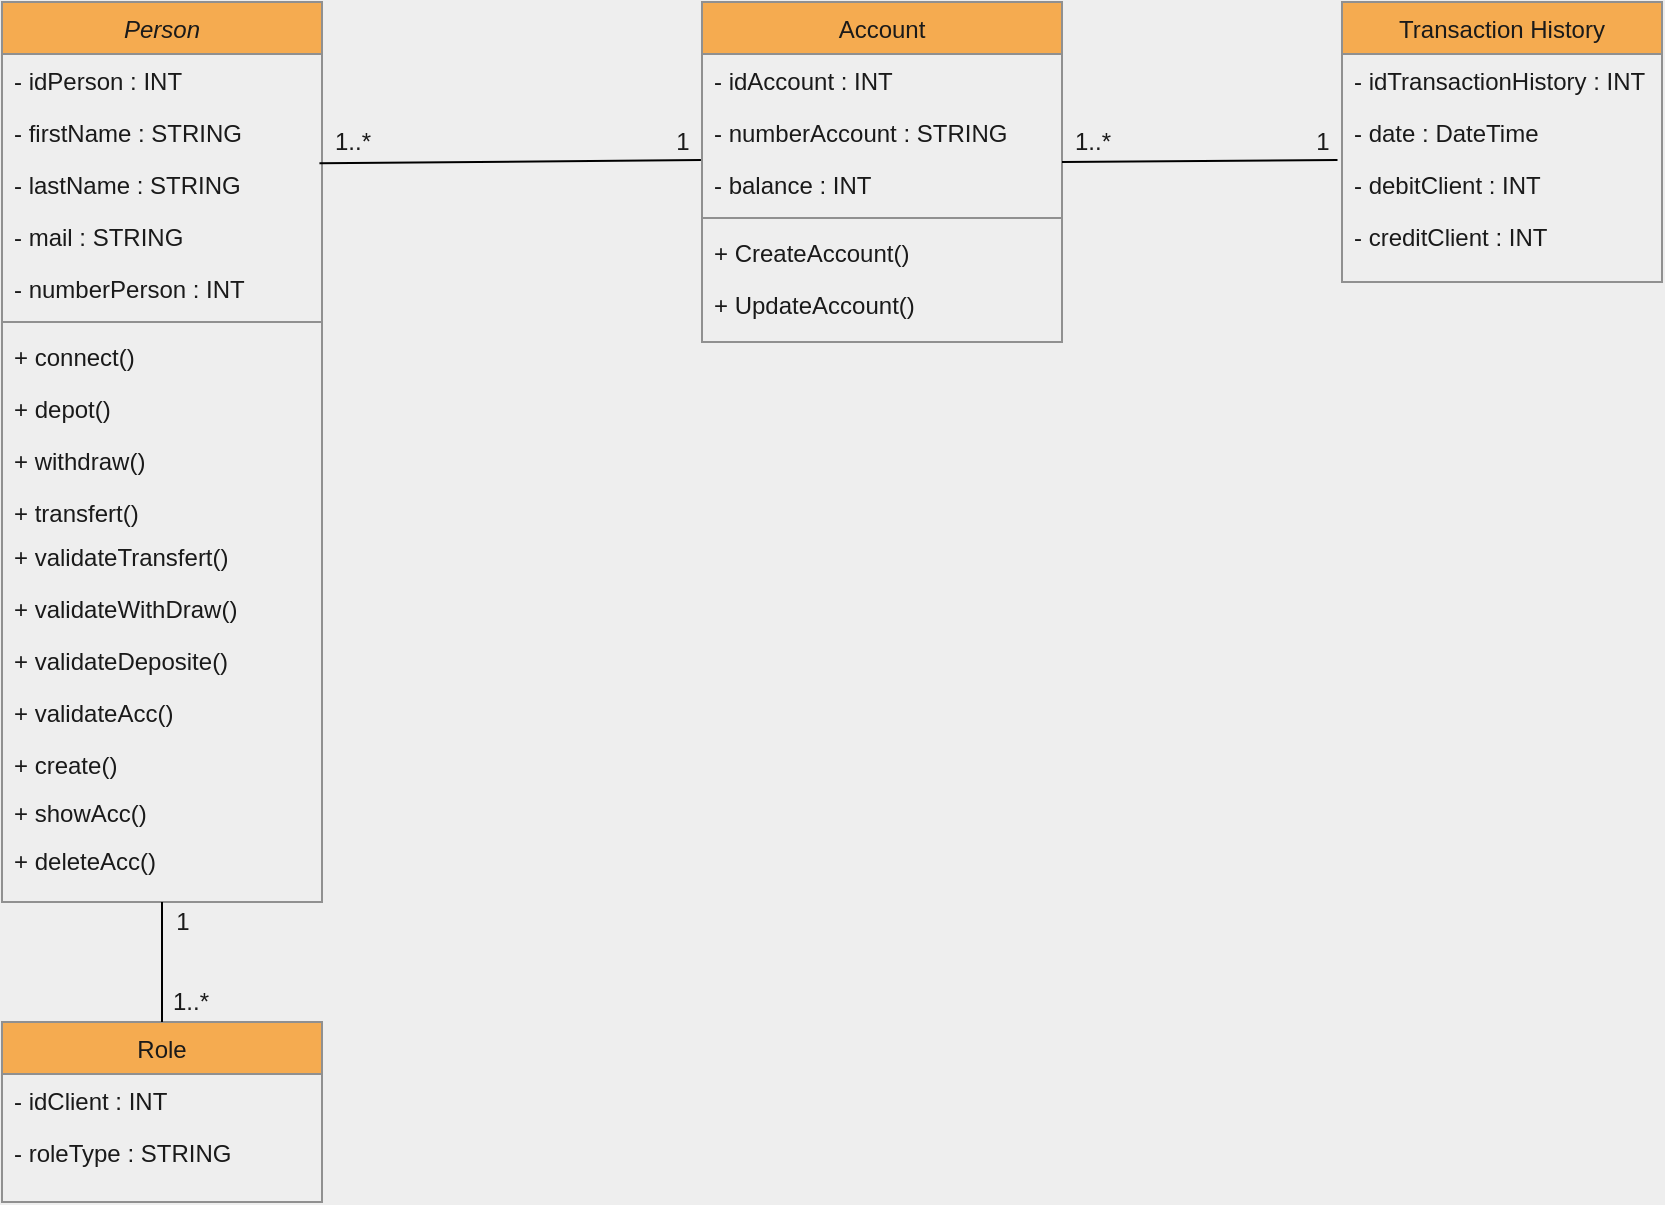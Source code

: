<mxfile version="16.5.1" type="device"><diagram id="C5RBs43oDa-KdzZeNtuy" name="Page-1"><mxGraphModel dx="2102" dy="2992" grid="1" gridSize="10" guides="1" tooltips="1" connect="1" arrows="1" fold="1" page="1" pageScale="1" pageWidth="1169" pageHeight="1654" background="#EEEEEE" math="0" shadow="0"><root><mxCell id="WIyWlLk6GJQsqaUBKTNV-0"/><mxCell id="WIyWlLk6GJQsqaUBKTNV-1" parent="WIyWlLk6GJQsqaUBKTNV-0"/><mxCell id="zkfFHV4jXpPFQw0GAbJ--0" value="Person" style="swimlane;fontStyle=2;align=center;verticalAlign=top;childLayout=stackLayout;horizontal=1;startSize=26;horizontalStack=0;resizeParent=1;resizeLast=0;collapsible=1;marginBottom=0;rounded=0;shadow=0;strokeWidth=1;fillColor=#F5AB50;strokeColor=#909090;fontColor=#1A1A1A;" parent="WIyWlLk6GJQsqaUBKTNV-1" vertex="1"><mxGeometry x="80" y="-1610" width="160" height="450" as="geometry"><mxRectangle x="230" y="140" width="160" height="26" as="alternateBounds"/></mxGeometry></mxCell><mxCell id="zkfFHV4jXpPFQw0GAbJ--1" value="- idPerson : INT" style="text;align=left;verticalAlign=top;spacingLeft=4;spacingRight=4;overflow=hidden;rotatable=0;points=[[0,0.5],[1,0.5]];portConstraint=eastwest;fontColor=#1A1A1A;rounded=0;" parent="zkfFHV4jXpPFQw0GAbJ--0" vertex="1"><mxGeometry y="26" width="160" height="26" as="geometry"/></mxCell><mxCell id="zkfFHV4jXpPFQw0GAbJ--3" value="- firstName : STRING" style="text;align=left;verticalAlign=top;spacingLeft=4;spacingRight=4;overflow=hidden;rotatable=0;points=[[0,0.5],[1,0.5]];portConstraint=eastwest;rounded=0;shadow=0;html=0;fontColor=#1A1A1A;" parent="zkfFHV4jXpPFQw0GAbJ--0" vertex="1"><mxGeometry y="52" width="160" height="26" as="geometry"/></mxCell><mxCell id="lrWCfpLzN6qFF1gMkHq5-1" value="- lastName : STRING" style="text;align=left;verticalAlign=top;spacingLeft=4;spacingRight=4;overflow=hidden;rotatable=0;points=[[0,0.5],[1,0.5]];portConstraint=eastwest;rounded=0;shadow=0;html=0;fontColor=#1A1A1A;" vertex="1" parent="zkfFHV4jXpPFQw0GAbJ--0"><mxGeometry y="78" width="160" height="26" as="geometry"/></mxCell><mxCell id="lrWCfpLzN6qFF1gMkHq5-2" value="- mail : STRING" style="text;align=left;verticalAlign=top;spacingLeft=4;spacingRight=4;overflow=hidden;rotatable=0;points=[[0,0.5],[1,0.5]];portConstraint=eastwest;rounded=0;shadow=0;html=0;fontColor=#1A1A1A;" vertex="1" parent="zkfFHV4jXpPFQw0GAbJ--0"><mxGeometry y="104" width="160" height="26" as="geometry"/></mxCell><mxCell id="lrWCfpLzN6qFF1gMkHq5-3" value="- numberPerson : INT" style="text;align=left;verticalAlign=top;spacingLeft=4;spacingRight=4;overflow=hidden;rotatable=0;points=[[0,0.5],[1,0.5]];portConstraint=eastwest;rounded=0;shadow=0;html=0;fontColor=#1A1A1A;" vertex="1" parent="zkfFHV4jXpPFQw0GAbJ--0"><mxGeometry y="130" width="160" height="26" as="geometry"/></mxCell><mxCell id="zkfFHV4jXpPFQw0GAbJ--4" value="" style="line;html=1;strokeWidth=1;align=left;verticalAlign=middle;spacingTop=-1;spacingLeft=3;spacingRight=3;rotatable=0;labelPosition=right;points=[];portConstraint=eastwest;fillColor=#F5AB50;strokeColor=#909090;fontColor=#1A1A1A;rounded=0;labelBackgroundColor=#EEEEEE;" parent="zkfFHV4jXpPFQw0GAbJ--0" vertex="1"><mxGeometry y="156" width="160" height="8" as="geometry"/></mxCell><mxCell id="zkfFHV4jXpPFQw0GAbJ--10" value="+ connect()&#10;" style="text;align=left;verticalAlign=top;spacingLeft=4;spacingRight=4;overflow=hidden;rotatable=0;points=[[0,0.5],[1,0.5]];portConstraint=eastwest;fontStyle=0;fontColor=#1A1A1A;rounded=0;" parent="zkfFHV4jXpPFQw0GAbJ--0" vertex="1"><mxGeometry y="164" width="160" height="26" as="geometry"/></mxCell><mxCell id="zkfFHV4jXpPFQw0GAbJ--11" value="+ depot()" style="text;align=left;verticalAlign=top;spacingLeft=4;spacingRight=4;overflow=hidden;rotatable=0;points=[[0,0.5],[1,0.5]];portConstraint=eastwest;fontColor=#1A1A1A;rounded=0;" parent="zkfFHV4jXpPFQw0GAbJ--0" vertex="1"><mxGeometry y="190" width="160" height="26" as="geometry"/></mxCell><mxCell id="2VB03rCqvwKUyMIHbLr8-16" value="+ withdraw()" style="text;align=left;verticalAlign=top;spacingLeft=4;spacingRight=4;overflow=hidden;rotatable=0;points=[[0,0.5],[1,0.5]];portConstraint=eastwest;fontColor=#1A1A1A;rounded=0;" parent="zkfFHV4jXpPFQw0GAbJ--0" vertex="1"><mxGeometry y="216" width="160" height="26" as="geometry"/></mxCell><mxCell id="2VB03rCqvwKUyMIHbLr8-17" value="+ transfert()" style="text;align=left;verticalAlign=top;spacingLeft=4;spacingRight=4;overflow=hidden;rotatable=0;points=[[0,0.5],[1,0.5]];portConstraint=eastwest;fontColor=#1A1A1A;rounded=0;" parent="zkfFHV4jXpPFQw0GAbJ--0" vertex="1"><mxGeometry y="242" width="160" height="22" as="geometry"/></mxCell><mxCell id="2VB03rCqvwKUyMIHbLr8-23" value="+ validateTransfert()&#10;" style="text;align=left;verticalAlign=top;spacingLeft=4;spacingRight=4;overflow=hidden;rotatable=0;points=[[0,0.5],[1,0.5]];portConstraint=eastwest;fontStyle=0;fontColor=#1A1A1A;rounded=0;" parent="zkfFHV4jXpPFQw0GAbJ--0" vertex="1"><mxGeometry y="264" width="160" height="26" as="geometry"/></mxCell><mxCell id="2VB03rCqvwKUyMIHbLr8-22" value="+ validateWithDraw()&#10;" style="text;align=left;verticalAlign=top;spacingLeft=4;spacingRight=4;overflow=hidden;rotatable=0;points=[[0,0.5],[1,0.5]];portConstraint=eastwest;fontStyle=0;fontColor=#1A1A1A;rounded=0;" parent="zkfFHV4jXpPFQw0GAbJ--0" vertex="1"><mxGeometry y="290" width="160" height="26" as="geometry"/></mxCell><mxCell id="2VB03rCqvwKUyMIHbLr8-21" value="+ validateDeposite()&#10;" style="text;align=left;verticalAlign=top;spacingLeft=4;spacingRight=4;overflow=hidden;rotatable=0;points=[[0,0.5],[1,0.5]];portConstraint=eastwest;fontStyle=0;fontColor=#1A1A1A;rounded=0;" parent="zkfFHV4jXpPFQw0GAbJ--0" vertex="1"><mxGeometry y="316" width="160" height="26" as="geometry"/></mxCell><mxCell id="2VB03rCqvwKUyMIHbLr8-20" value="+ validateAcc()&#10;" style="text;align=left;verticalAlign=top;spacingLeft=4;spacingRight=4;overflow=hidden;rotatable=0;points=[[0,0.5],[1,0.5]];portConstraint=eastwest;fontStyle=0;fontColor=#1A1A1A;rounded=0;" parent="zkfFHV4jXpPFQw0GAbJ--0" vertex="1"><mxGeometry y="342" width="160" height="26" as="geometry"/></mxCell><mxCell id="zkfFHV4jXpPFQw0GAbJ--5" value="+ create()" style="text;align=left;verticalAlign=top;spacingLeft=4;spacingRight=4;overflow=hidden;rotatable=0;points=[[0,0.5],[1,0.5]];portConstraint=eastwest;fontColor=#1A1A1A;rounded=0;" parent="zkfFHV4jXpPFQw0GAbJ--0" vertex="1"><mxGeometry y="368" width="160" height="24" as="geometry"/></mxCell><mxCell id="2VB03rCqvwKUyMIHbLr8-1" value="+ showAcc()" style="text;align=left;verticalAlign=top;spacingLeft=4;spacingRight=4;overflow=hidden;rotatable=0;points=[[0,0.5],[1,0.5]];portConstraint=eastwest;fontColor=#1A1A1A;rounded=0;" parent="zkfFHV4jXpPFQw0GAbJ--0" vertex="1"><mxGeometry y="392" width="160" height="24" as="geometry"/></mxCell><mxCell id="2VB03rCqvwKUyMIHbLr8-2" value="+ deleteAcc()" style="text;align=left;verticalAlign=top;spacingLeft=4;spacingRight=4;overflow=hidden;rotatable=0;points=[[0,0.5],[1,0.5]];portConstraint=eastwest;fontColor=#1A1A1A;rounded=0;" parent="zkfFHV4jXpPFQw0GAbJ--0" vertex="1"><mxGeometry y="416" width="160" height="24" as="geometry"/></mxCell><mxCell id="zkfFHV4jXpPFQw0GAbJ--6" value="Role" style="swimlane;fontStyle=0;align=center;verticalAlign=top;childLayout=stackLayout;horizontal=1;startSize=26;horizontalStack=0;resizeParent=1;resizeLast=0;collapsible=1;marginBottom=0;rounded=0;shadow=0;strokeWidth=1;fillColor=#F5AB50;strokeColor=#909090;fontColor=#1A1A1A;" parent="WIyWlLk6GJQsqaUBKTNV-1" vertex="1"><mxGeometry x="80" y="-1100" width="160" height="90" as="geometry"><mxRectangle x="120" y="360" width="160" height="26" as="alternateBounds"/></mxGeometry></mxCell><mxCell id="zkfFHV4jXpPFQw0GAbJ--7" value="- idClient : INT" style="text;align=left;verticalAlign=top;spacingLeft=4;spacingRight=4;overflow=hidden;rotatable=0;points=[[0,0.5],[1,0.5]];portConstraint=eastwest;fontColor=#1A1A1A;rounded=0;" parent="zkfFHV4jXpPFQw0GAbJ--6" vertex="1"><mxGeometry y="26" width="160" height="26" as="geometry"/></mxCell><mxCell id="lrWCfpLzN6qFF1gMkHq5-4" value="- roleType : STRING" style="text;align=left;verticalAlign=top;spacingLeft=4;spacingRight=4;overflow=hidden;rotatable=0;points=[[0,0.5],[1,0.5]];portConstraint=eastwest;fontColor=#1A1A1A;rounded=0;" vertex="1" parent="zkfFHV4jXpPFQw0GAbJ--6"><mxGeometry y="52" width="160" height="26" as="geometry"/></mxCell><mxCell id="zkfFHV4jXpPFQw0GAbJ--17" value="Account" style="swimlane;fontStyle=0;align=center;verticalAlign=top;childLayout=stackLayout;horizontal=1;startSize=26;horizontalStack=0;resizeParent=1;resizeLast=0;collapsible=1;marginBottom=0;rounded=0;shadow=0;strokeWidth=1;fillColor=#F5AB50;strokeColor=#909090;fontColor=#1A1A1A;" parent="WIyWlLk6GJQsqaUBKTNV-1" vertex="1"><mxGeometry x="430" y="-1610" width="180" height="170" as="geometry"><mxRectangle x="550" y="140" width="160" height="26" as="alternateBounds"/></mxGeometry></mxCell><mxCell id="zkfFHV4jXpPFQw0GAbJ--18" value="- idAccount : INT" style="text;align=left;verticalAlign=top;spacingLeft=4;spacingRight=4;overflow=hidden;rotatable=0;points=[[0,0.5],[1,0.5]];portConstraint=eastwest;fontColor=#1A1A1A;rounded=0;" parent="zkfFHV4jXpPFQw0GAbJ--17" vertex="1"><mxGeometry y="26" width="180" height="26" as="geometry"/></mxCell><mxCell id="2VB03rCqvwKUyMIHbLr8-29" value="- numberAccount : STRING" style="text;align=left;verticalAlign=top;spacingLeft=4;spacingRight=4;overflow=hidden;rotatable=0;points=[[0,0.5],[1,0.5]];portConstraint=eastwest;rounded=0;shadow=0;html=0;fontColor=#1A1A1A;" parent="zkfFHV4jXpPFQw0GAbJ--17" vertex="1"><mxGeometry y="52" width="180" height="26" as="geometry"/></mxCell><mxCell id="zkfFHV4jXpPFQw0GAbJ--20" value="- balance : INT" style="text;align=left;verticalAlign=top;spacingLeft=4;spacingRight=4;overflow=hidden;rotatable=0;points=[[0,0.5],[1,0.5]];portConstraint=eastwest;rounded=0;shadow=0;html=0;fontColor=#1A1A1A;" parent="zkfFHV4jXpPFQw0GAbJ--17" vertex="1"><mxGeometry y="78" width="180" height="26" as="geometry"/></mxCell><mxCell id="zkfFHV4jXpPFQw0GAbJ--23" value="" style="line;html=1;strokeWidth=1;align=left;verticalAlign=middle;spacingTop=-1;spacingLeft=3;spacingRight=3;rotatable=0;labelPosition=right;points=[];portConstraint=eastwest;fillColor=#F5AB50;strokeColor=#909090;fontColor=#1A1A1A;rounded=0;labelBackgroundColor=#EEEEEE;" parent="zkfFHV4jXpPFQw0GAbJ--17" vertex="1"><mxGeometry y="104" width="180" height="8" as="geometry"/></mxCell><mxCell id="zkfFHV4jXpPFQw0GAbJ--24" value="+ CreateAccount()" style="text;align=left;verticalAlign=top;spacingLeft=4;spacingRight=4;overflow=hidden;rotatable=0;points=[[0,0.5],[1,0.5]];portConstraint=eastwest;fontColor=#1A1A1A;rounded=0;" parent="zkfFHV4jXpPFQw0GAbJ--17" vertex="1"><mxGeometry y="112" width="180" height="26" as="geometry"/></mxCell><mxCell id="zkfFHV4jXpPFQw0GAbJ--25" value="+ UpdateAccount()" style="text;align=left;verticalAlign=top;spacingLeft=4;spacingRight=4;overflow=hidden;rotatable=0;points=[[0,0.5],[1,0.5]];portConstraint=eastwest;fontColor=#1A1A1A;rounded=0;" parent="zkfFHV4jXpPFQw0GAbJ--17" vertex="1"><mxGeometry y="138" width="180" height="26" as="geometry"/></mxCell><mxCell id="2VB03rCqvwKUyMIHbLr8-5" value="Transaction History" style="swimlane;fontStyle=0;align=center;verticalAlign=top;childLayout=stackLayout;horizontal=1;startSize=26;horizontalStack=0;resizeParent=1;resizeLast=0;collapsible=1;marginBottom=0;rounded=0;shadow=0;strokeWidth=1;fillColor=#F5AB50;strokeColor=#909090;fontColor=#1A1A1A;" parent="WIyWlLk6GJQsqaUBKTNV-1" vertex="1"><mxGeometry x="750" y="-1610" width="160" height="140" as="geometry"><mxRectangle x="550" y="140" width="160" height="26" as="alternateBounds"/></mxGeometry></mxCell><mxCell id="2VB03rCqvwKUyMIHbLr8-6" value="- idTransactionHistory : INT" style="text;align=left;verticalAlign=top;spacingLeft=4;spacingRight=4;overflow=hidden;rotatable=0;points=[[0,0.5],[1,0.5]];portConstraint=eastwest;fontColor=#1A1A1A;rounded=0;" parent="2VB03rCqvwKUyMIHbLr8-5" vertex="1"><mxGeometry y="26" width="160" height="26" as="geometry"/></mxCell><mxCell id="2VB03rCqvwKUyMIHbLr8-7" value="- date : DateTime" style="text;align=left;verticalAlign=top;spacingLeft=4;spacingRight=4;overflow=hidden;rotatable=0;points=[[0,0.5],[1,0.5]];portConstraint=eastwest;rounded=0;shadow=0;html=0;fontColor=#1A1A1A;" parent="2VB03rCqvwKUyMIHbLr8-5" vertex="1"><mxGeometry y="52" width="160" height="26" as="geometry"/></mxCell><mxCell id="2VB03rCqvwKUyMIHbLr8-8" value="- debitClient : INT" style="text;align=left;verticalAlign=top;spacingLeft=4;spacingRight=4;overflow=hidden;rotatable=0;points=[[0,0.5],[1,0.5]];portConstraint=eastwest;rounded=0;shadow=0;html=0;fontColor=#1A1A1A;" parent="2VB03rCqvwKUyMIHbLr8-5" vertex="1"><mxGeometry y="78" width="160" height="26" as="geometry"/></mxCell><mxCell id="2VB03rCqvwKUyMIHbLr8-9" value="- creditClient : INT" style="text;align=left;verticalAlign=top;spacingLeft=4;spacingRight=4;overflow=hidden;rotatable=0;points=[[0,0.5],[1,0.5]];portConstraint=eastwest;rounded=0;shadow=0;html=0;fontColor=#1A1A1A;" parent="2VB03rCqvwKUyMIHbLr8-5" vertex="1"><mxGeometry y="104" width="160" height="26" as="geometry"/></mxCell><mxCell id="2VB03rCqvwKUyMIHbLr8-35" value="1..*" style="text;html=1;align=center;verticalAlign=middle;resizable=0;points=[];autosize=1;strokeColor=none;fillColor=none;fontColor=#1A1A1A;" parent="WIyWlLk6GJQsqaUBKTNV-1" vertex="1"><mxGeometry x="610" y="-1550" width="30" height="20" as="geometry"/></mxCell><mxCell id="2VB03rCqvwKUyMIHbLr8-37" value="1" style="text;html=1;align=center;verticalAlign=middle;resizable=0;points=[];autosize=1;strokeColor=none;fillColor=none;fontColor=#1A1A1A;" parent="WIyWlLk6GJQsqaUBKTNV-1" vertex="1"><mxGeometry x="730" y="-1550" width="20" height="20" as="geometry"/></mxCell><mxCell id="2VB03rCqvwKUyMIHbLr8-38" value="1" style="text;html=1;align=center;verticalAlign=middle;resizable=0;points=[];autosize=1;strokeColor=none;fillColor=none;fontColor=#1A1A1A;" parent="WIyWlLk6GJQsqaUBKTNV-1" vertex="1"><mxGeometry x="160" y="-1160" width="20" height="20" as="geometry"/></mxCell><mxCell id="2VB03rCqvwKUyMIHbLr8-39" value="1..*" style="text;html=1;align=center;verticalAlign=middle;resizable=0;points=[];autosize=1;strokeColor=none;fillColor=none;fontColor=#1A1A1A;" parent="WIyWlLk6GJQsqaUBKTNV-1" vertex="1"><mxGeometry x="240" y="-1550" width="30" height="20" as="geometry"/></mxCell><mxCell id="2VB03rCqvwKUyMIHbLr8-40" value="1..*" style="text;html=1;align=center;verticalAlign=middle;resizable=0;points=[];autosize=1;strokeColor=none;fillColor=none;fontColor=#1A1A1A;" parent="WIyWlLk6GJQsqaUBKTNV-1" vertex="1"><mxGeometry x="159" y="-1120" width="30" height="20" as="geometry"/></mxCell><mxCell id="2VB03rCqvwKUyMIHbLr8-41" value="1" style="text;html=1;align=center;verticalAlign=middle;resizable=0;points=[];autosize=1;strokeColor=none;fillColor=none;fontColor=#1A1A1A;" parent="WIyWlLk6GJQsqaUBKTNV-1" vertex="1"><mxGeometry x="410" y="-1550" width="20" height="20" as="geometry"/></mxCell><mxCell id="lrWCfpLzN6qFF1gMkHq5-0" value="" style="endArrow=none;html=1;rounded=0;fontColor=#1A1A1A;exitX=1;exitY=1.077;exitDx=0;exitDy=0;exitPerimeter=0;entryX=-0.014;entryY=1.038;entryDx=0;entryDy=0;entryPerimeter=0;" edge="1" parent="WIyWlLk6GJQsqaUBKTNV-1" source="2VB03rCqvwKUyMIHbLr8-29" target="2VB03rCqvwKUyMIHbLr8-7"><mxGeometry width="50" height="50" relative="1" as="geometry"><mxPoint x="660" y="-1350" as="sourcePoint"/><mxPoint x="710" y="-1400" as="targetPoint"/></mxGeometry></mxCell><mxCell id="lrWCfpLzN6qFF1gMkHq5-5" value="" style="endArrow=none;html=1;rounded=0;fontColor=#1A1A1A;entryX=0.5;entryY=1;entryDx=0;entryDy=0;exitX=0.5;exitY=0;exitDx=0;exitDy=0;" edge="1" parent="WIyWlLk6GJQsqaUBKTNV-1" source="zkfFHV4jXpPFQw0GAbJ--6" target="zkfFHV4jXpPFQw0GAbJ--0"><mxGeometry width="50" height="50" relative="1" as="geometry"><mxPoint x="30" y="-1330" as="sourcePoint"/><mxPoint x="80" y="-1380" as="targetPoint"/></mxGeometry></mxCell><mxCell id="lrWCfpLzN6qFF1gMkHq5-6" value="" style="endArrow=none;html=1;rounded=0;fontColor=#1A1A1A;exitX=0.992;exitY=0.103;exitDx=0;exitDy=0;exitPerimeter=0;entryX=-0.003;entryY=0.038;entryDx=0;entryDy=0;entryPerimeter=0;" edge="1" parent="WIyWlLk6GJQsqaUBKTNV-1" source="lrWCfpLzN6qFF1gMkHq5-1" target="zkfFHV4jXpPFQw0GAbJ--20"><mxGeometry width="50" height="50" relative="1" as="geometry"><mxPoint x="320" y="-1480" as="sourcePoint"/><mxPoint x="370" y="-1530" as="targetPoint"/></mxGeometry></mxCell></root></mxGraphModel></diagram></mxfile>